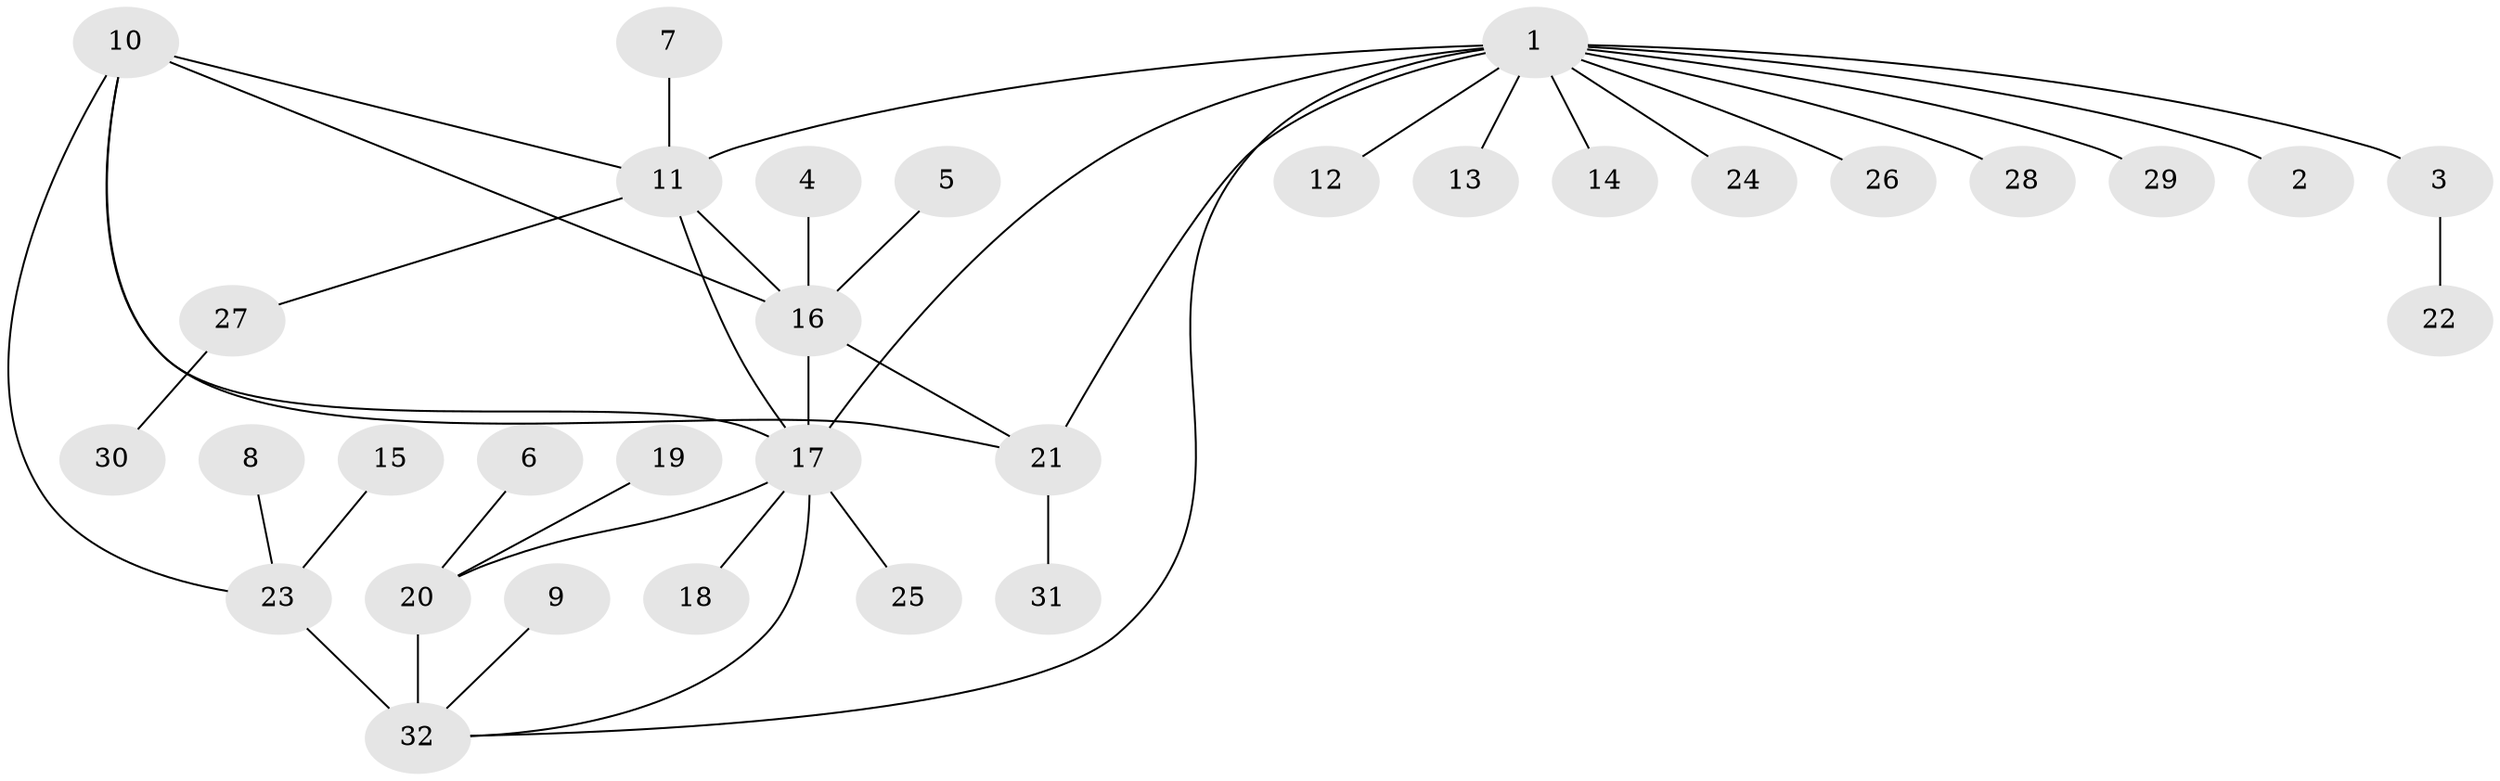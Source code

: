 // original degree distribution, {4: 0.03333333333333333, 10: 0.016666666666666666, 6: 0.06666666666666667, 7: 0.05, 3: 0.08333333333333333, 8: 0.016666666666666666, 5: 0.03333333333333333, 1: 0.5666666666666667, 2: 0.13333333333333333}
// Generated by graph-tools (version 1.1) at 2025/26/03/09/25 03:26:35]
// undirected, 32 vertices, 40 edges
graph export_dot {
graph [start="1"]
  node [color=gray90,style=filled];
  1;
  2;
  3;
  4;
  5;
  6;
  7;
  8;
  9;
  10;
  11;
  12;
  13;
  14;
  15;
  16;
  17;
  18;
  19;
  20;
  21;
  22;
  23;
  24;
  25;
  26;
  27;
  28;
  29;
  30;
  31;
  32;
  1 -- 2 [weight=1.0];
  1 -- 3 [weight=1.0];
  1 -- 11 [weight=1.0];
  1 -- 12 [weight=1.0];
  1 -- 13 [weight=1.0];
  1 -- 14 [weight=1.0];
  1 -- 17 [weight=1.0];
  1 -- 21 [weight=2.0];
  1 -- 24 [weight=1.0];
  1 -- 26 [weight=1.0];
  1 -- 28 [weight=1.0];
  1 -- 29 [weight=1.0];
  1 -- 32 [weight=1.0];
  3 -- 22 [weight=1.0];
  4 -- 16 [weight=1.0];
  5 -- 16 [weight=1.0];
  6 -- 20 [weight=1.0];
  7 -- 11 [weight=1.0];
  8 -- 23 [weight=1.0];
  9 -- 32 [weight=1.0];
  10 -- 11 [weight=1.0];
  10 -- 16 [weight=1.0];
  10 -- 17 [weight=1.0];
  10 -- 21 [weight=1.0];
  10 -- 23 [weight=1.0];
  11 -- 16 [weight=1.0];
  11 -- 17 [weight=1.0];
  11 -- 27 [weight=1.0];
  15 -- 23 [weight=1.0];
  16 -- 17 [weight=1.0];
  16 -- 21 [weight=1.0];
  17 -- 18 [weight=1.0];
  17 -- 20 [weight=2.0];
  17 -- 25 [weight=1.0];
  17 -- 32 [weight=1.0];
  19 -- 20 [weight=1.0];
  20 -- 32 [weight=2.0];
  21 -- 31 [weight=1.0];
  23 -- 32 [weight=2.0];
  27 -- 30 [weight=1.0];
}
